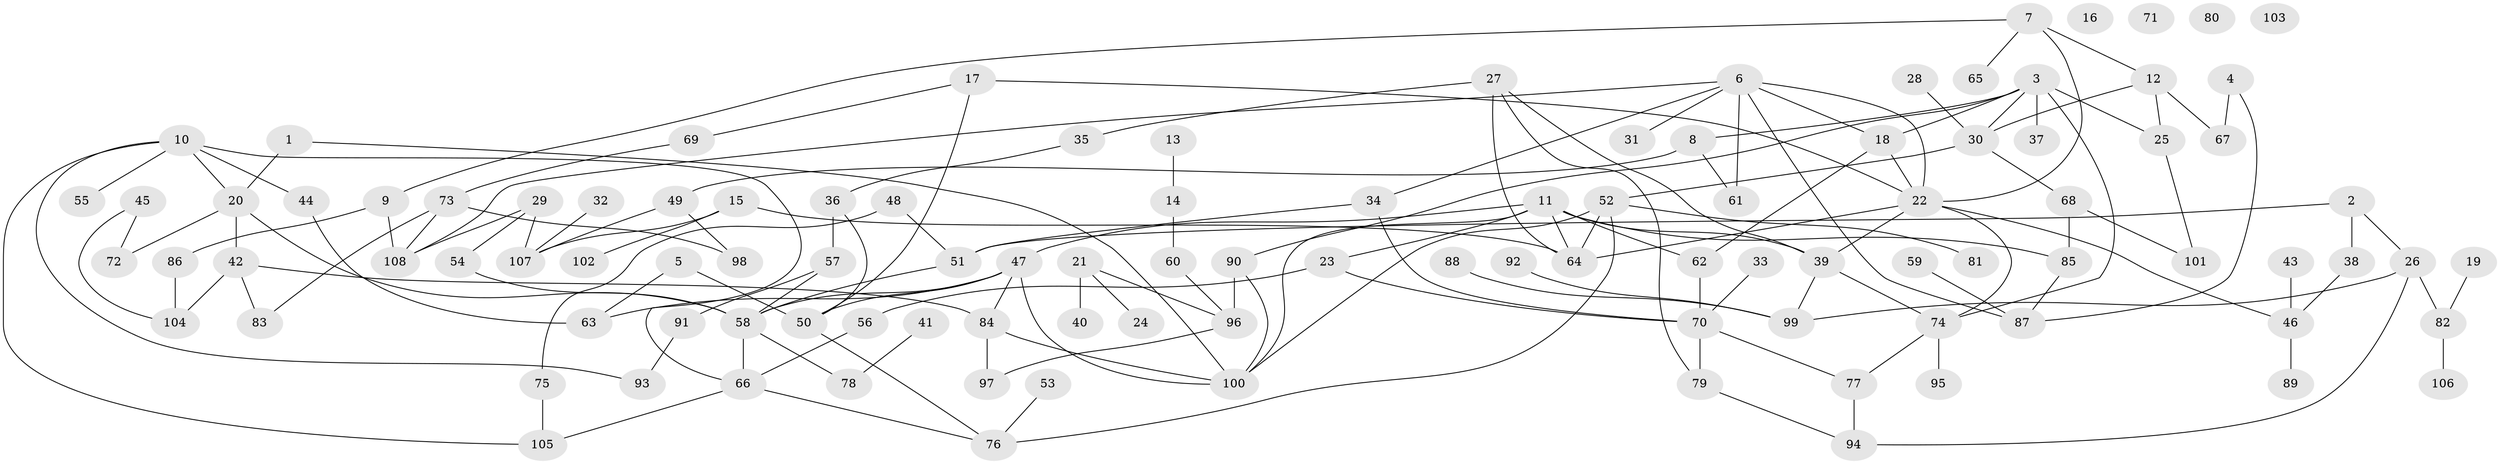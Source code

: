 // Generated by graph-tools (version 1.1) at 2025/33/03/09/25 02:33:33]
// undirected, 108 vertices, 154 edges
graph export_dot {
graph [start="1"]
  node [color=gray90,style=filled];
  1;
  2;
  3;
  4;
  5;
  6;
  7;
  8;
  9;
  10;
  11;
  12;
  13;
  14;
  15;
  16;
  17;
  18;
  19;
  20;
  21;
  22;
  23;
  24;
  25;
  26;
  27;
  28;
  29;
  30;
  31;
  32;
  33;
  34;
  35;
  36;
  37;
  38;
  39;
  40;
  41;
  42;
  43;
  44;
  45;
  46;
  47;
  48;
  49;
  50;
  51;
  52;
  53;
  54;
  55;
  56;
  57;
  58;
  59;
  60;
  61;
  62;
  63;
  64;
  65;
  66;
  67;
  68;
  69;
  70;
  71;
  72;
  73;
  74;
  75;
  76;
  77;
  78;
  79;
  80;
  81;
  82;
  83;
  84;
  85;
  86;
  87;
  88;
  89;
  90;
  91;
  92;
  93;
  94;
  95;
  96;
  97;
  98;
  99;
  100;
  101;
  102;
  103;
  104;
  105;
  106;
  107;
  108;
  1 -- 20;
  1 -- 100;
  2 -- 26;
  2 -- 38;
  2 -- 51;
  3 -- 8;
  3 -- 18;
  3 -- 25;
  3 -- 30;
  3 -- 37;
  3 -- 74;
  3 -- 90;
  4 -- 67;
  4 -- 87;
  5 -- 50;
  5 -- 63;
  6 -- 18;
  6 -- 22;
  6 -- 31;
  6 -- 34;
  6 -- 61;
  6 -- 87;
  6 -- 108;
  7 -- 9;
  7 -- 12;
  7 -- 22;
  7 -- 65;
  8 -- 49;
  8 -- 61;
  9 -- 86;
  9 -- 108;
  10 -- 20;
  10 -- 44;
  10 -- 55;
  10 -- 66;
  10 -- 93;
  10 -- 105;
  11 -- 23;
  11 -- 39;
  11 -- 47;
  11 -- 62;
  11 -- 64;
  11 -- 85;
  11 -- 100;
  12 -- 25;
  12 -- 30;
  12 -- 67;
  13 -- 14;
  14 -- 60;
  15 -- 64;
  15 -- 102;
  15 -- 107;
  17 -- 22;
  17 -- 50;
  17 -- 69;
  18 -- 22;
  18 -- 62;
  19 -- 82;
  20 -- 42;
  20 -- 58;
  20 -- 72;
  21 -- 24;
  21 -- 40;
  21 -- 96;
  22 -- 39;
  22 -- 46;
  22 -- 64;
  22 -- 74;
  23 -- 56;
  23 -- 70;
  25 -- 101;
  26 -- 82;
  26 -- 94;
  26 -- 99;
  27 -- 35;
  27 -- 39;
  27 -- 64;
  27 -- 79;
  28 -- 30;
  29 -- 54;
  29 -- 107;
  29 -- 108;
  30 -- 52;
  30 -- 68;
  32 -- 107;
  33 -- 70;
  34 -- 51;
  34 -- 70;
  35 -- 36;
  36 -- 50;
  36 -- 57;
  38 -- 46;
  39 -- 74;
  39 -- 99;
  41 -- 78;
  42 -- 83;
  42 -- 84;
  42 -- 104;
  43 -- 46;
  44 -- 63;
  45 -- 72;
  45 -- 104;
  46 -- 89;
  47 -- 50;
  47 -- 58;
  47 -- 63;
  47 -- 84;
  47 -- 100;
  48 -- 51;
  48 -- 75;
  49 -- 98;
  49 -- 107;
  50 -- 76;
  51 -- 58;
  52 -- 64;
  52 -- 76;
  52 -- 81;
  52 -- 100;
  53 -- 76;
  54 -- 58;
  56 -- 66;
  57 -- 58;
  57 -- 91;
  58 -- 66;
  58 -- 78;
  59 -- 87;
  60 -- 96;
  62 -- 70;
  66 -- 76;
  66 -- 105;
  68 -- 85;
  68 -- 101;
  69 -- 73;
  70 -- 77;
  70 -- 79;
  73 -- 83;
  73 -- 98;
  73 -- 108;
  74 -- 77;
  74 -- 95;
  75 -- 105;
  77 -- 94;
  79 -- 94;
  82 -- 106;
  84 -- 97;
  84 -- 100;
  85 -- 87;
  86 -- 104;
  88 -- 99;
  90 -- 96;
  90 -- 100;
  91 -- 93;
  92 -- 99;
  96 -- 97;
}

